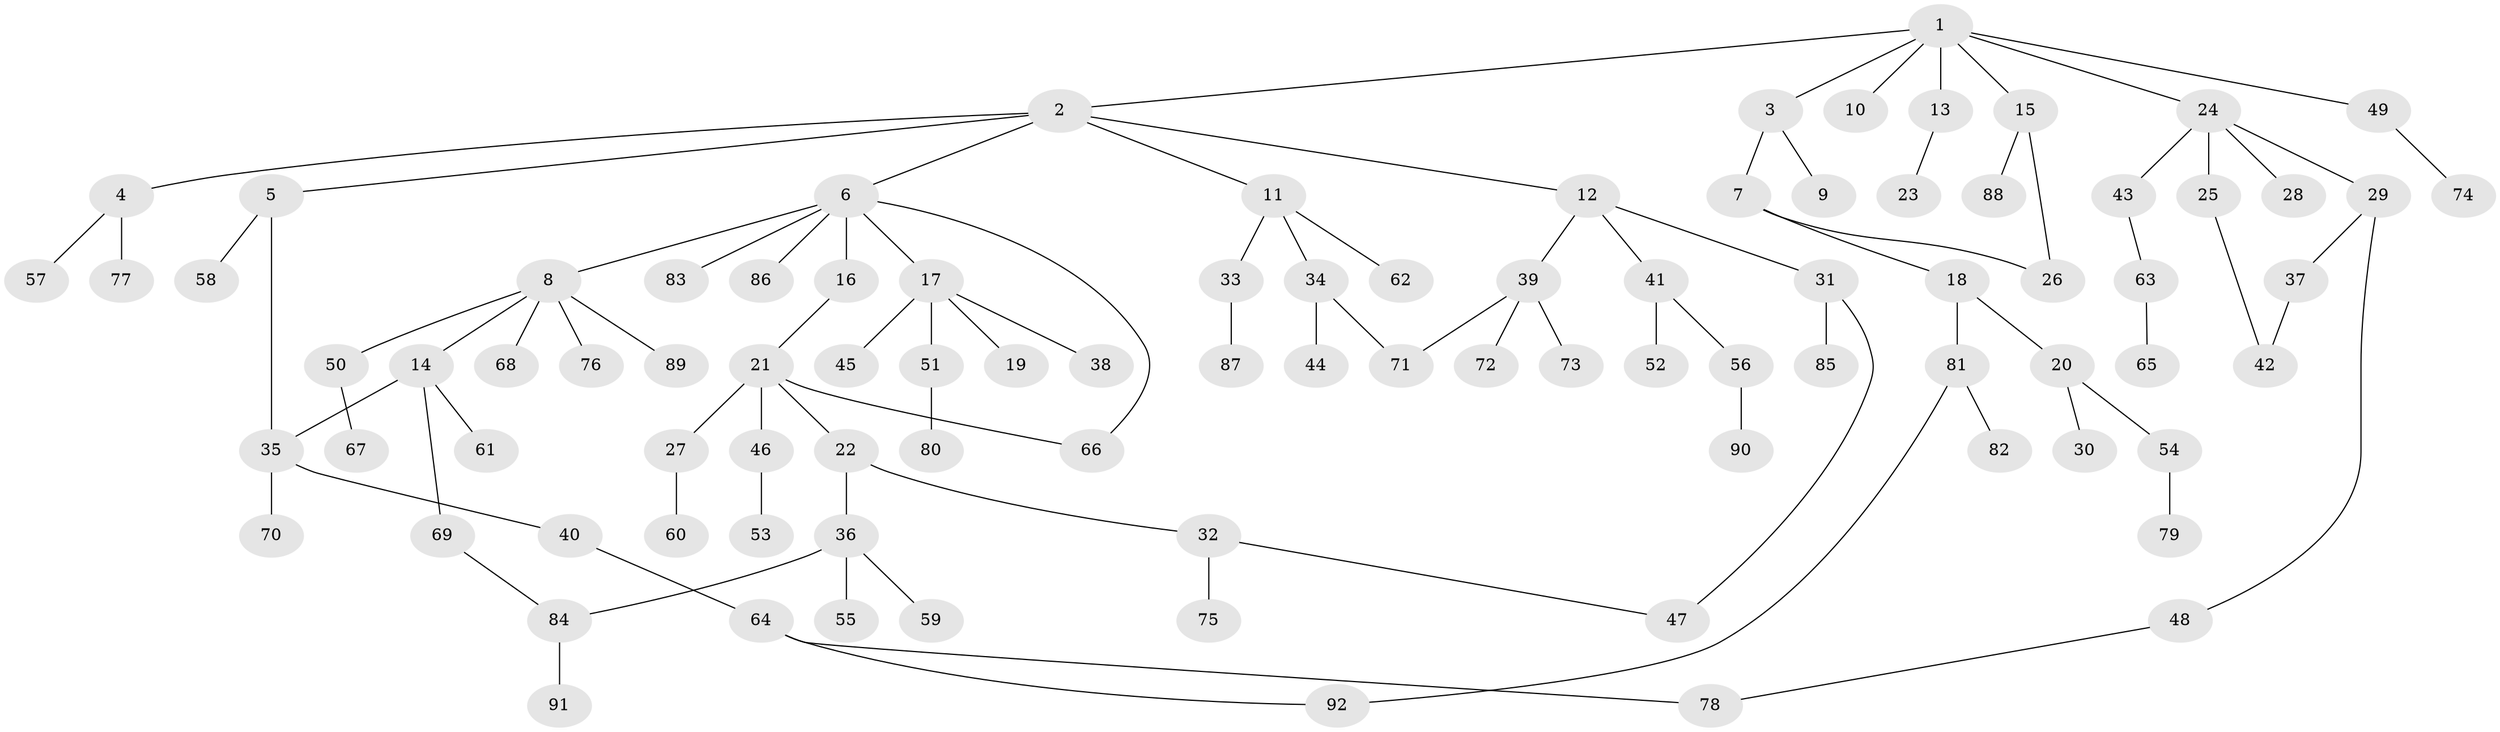 // coarse degree distribution, {6: 0.06060606060606061, 2: 0.42424242424242425, 3: 0.13636363636363635, 4: 0.06060606060606061, 1: 0.30303030303030304, 5: 0.015151515151515152}
// Generated by graph-tools (version 1.1) at 2025/49/03/04/25 22:49:08]
// undirected, 92 vertices, 100 edges
graph export_dot {
  node [color=gray90,style=filled];
  1;
  2;
  3;
  4;
  5;
  6;
  7;
  8;
  9;
  10;
  11;
  12;
  13;
  14;
  15;
  16;
  17;
  18;
  19;
  20;
  21;
  22;
  23;
  24;
  25;
  26;
  27;
  28;
  29;
  30;
  31;
  32;
  33;
  34;
  35;
  36;
  37;
  38;
  39;
  40;
  41;
  42;
  43;
  44;
  45;
  46;
  47;
  48;
  49;
  50;
  51;
  52;
  53;
  54;
  55;
  56;
  57;
  58;
  59;
  60;
  61;
  62;
  63;
  64;
  65;
  66;
  67;
  68;
  69;
  70;
  71;
  72;
  73;
  74;
  75;
  76;
  77;
  78;
  79;
  80;
  81;
  82;
  83;
  84;
  85;
  86;
  87;
  88;
  89;
  90;
  91;
  92;
  1 -- 2;
  1 -- 3;
  1 -- 10;
  1 -- 13;
  1 -- 15;
  1 -- 24;
  1 -- 49;
  2 -- 4;
  2 -- 5;
  2 -- 6;
  2 -- 11;
  2 -- 12;
  3 -- 7;
  3 -- 9;
  4 -- 57;
  4 -- 77;
  5 -- 35;
  5 -- 58;
  6 -- 8;
  6 -- 16;
  6 -- 17;
  6 -- 83;
  6 -- 86;
  6 -- 66;
  7 -- 18;
  7 -- 26;
  8 -- 14;
  8 -- 50;
  8 -- 68;
  8 -- 76;
  8 -- 89;
  11 -- 33;
  11 -- 34;
  11 -- 62;
  12 -- 31;
  12 -- 39;
  12 -- 41;
  13 -- 23;
  14 -- 61;
  14 -- 69;
  14 -- 35;
  15 -- 26;
  15 -- 88;
  16 -- 21;
  17 -- 19;
  17 -- 38;
  17 -- 45;
  17 -- 51;
  18 -- 20;
  18 -- 81;
  20 -- 30;
  20 -- 54;
  21 -- 22;
  21 -- 27;
  21 -- 46;
  21 -- 66;
  22 -- 32;
  22 -- 36;
  24 -- 25;
  24 -- 28;
  24 -- 29;
  24 -- 43;
  25 -- 42;
  27 -- 60;
  29 -- 37;
  29 -- 48;
  31 -- 85;
  31 -- 47;
  32 -- 47;
  32 -- 75;
  33 -- 87;
  34 -- 44;
  34 -- 71;
  35 -- 40;
  35 -- 70;
  36 -- 55;
  36 -- 59;
  36 -- 84;
  37 -- 42;
  39 -- 71;
  39 -- 72;
  39 -- 73;
  40 -- 64;
  41 -- 52;
  41 -- 56;
  43 -- 63;
  46 -- 53;
  48 -- 78;
  49 -- 74;
  50 -- 67;
  51 -- 80;
  54 -- 79;
  56 -- 90;
  63 -- 65;
  64 -- 78;
  64 -- 92;
  69 -- 84;
  81 -- 82;
  81 -- 92;
  84 -- 91;
}
